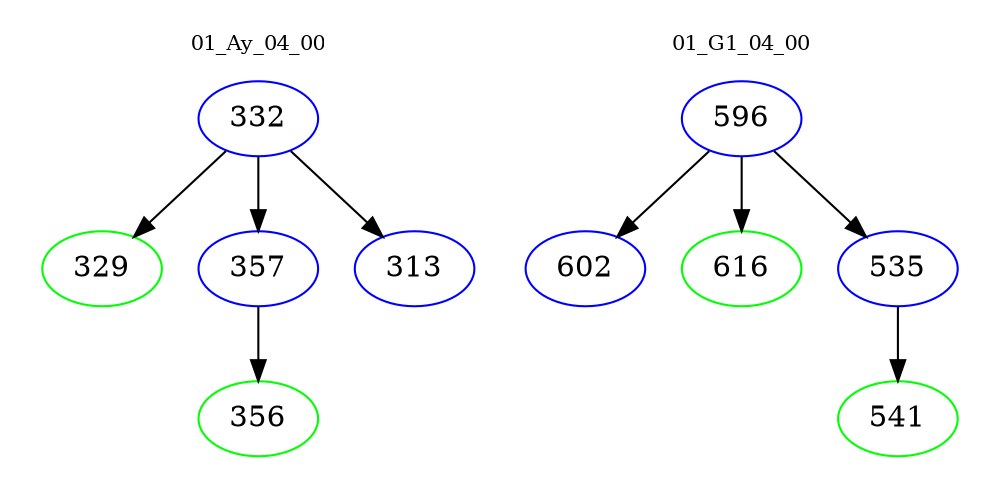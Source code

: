 digraph{
subgraph cluster_0 {
color = white
label = "01_Ay_04_00";
fontsize=10;
T0_332 [label="332", color="blue"]
T0_332 -> T0_329 [color="black"]
T0_329 [label="329", color="green"]
T0_332 -> T0_357 [color="black"]
T0_357 [label="357", color="blue"]
T0_357 -> T0_356 [color="black"]
T0_356 [label="356", color="green"]
T0_332 -> T0_313 [color="black"]
T0_313 [label="313", color="blue"]
}
subgraph cluster_1 {
color = white
label = "01_G1_04_00";
fontsize=10;
T1_596 [label="596", color="blue"]
T1_596 -> T1_602 [color="black"]
T1_602 [label="602", color="blue"]
T1_596 -> T1_616 [color="black"]
T1_616 [label="616", color="green"]
T1_596 -> T1_535 [color="black"]
T1_535 [label="535", color="blue"]
T1_535 -> T1_541 [color="black"]
T1_541 [label="541", color="green"]
}
}
